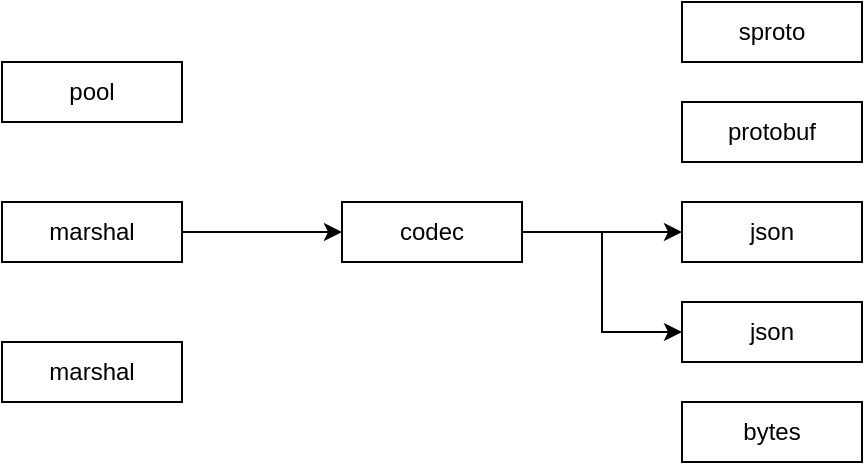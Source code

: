<mxfile version="18.2.1" type="github">
  <diagram id="PEpKxM539Ny3untU5odz" name="Page-1">
    <mxGraphModel dx="1422" dy="762" grid="1" gridSize="10" guides="1" tooltips="1" connect="1" arrows="1" fold="1" page="1" pageScale="1" pageWidth="827" pageHeight="1169" math="0" shadow="0">
      <root>
        <mxCell id="0" />
        <mxCell id="1" parent="0" />
        <mxCell id="N_55csjl1Kdppv9eJYga-1" value="pool" style="rounded=0;whiteSpace=wrap;html=1;" vertex="1" parent="1">
          <mxGeometry x="130" y="110" width="90" height="30" as="geometry" />
        </mxCell>
        <mxCell id="N_55csjl1Kdppv9eJYga-4" value="" style="edgeStyle=orthogonalEdgeStyle;rounded=0;orthogonalLoop=1;jettySize=auto;html=1;" edge="1" parent="1" source="N_55csjl1Kdppv9eJYga-2" target="N_55csjl1Kdppv9eJYga-3">
          <mxGeometry relative="1" as="geometry" />
        </mxCell>
        <mxCell id="N_55csjl1Kdppv9eJYga-2" value="marshal" style="rounded=0;whiteSpace=wrap;html=1;" vertex="1" parent="1">
          <mxGeometry x="130" y="180" width="90" height="30" as="geometry" />
        </mxCell>
        <mxCell id="N_55csjl1Kdppv9eJYga-7" value="" style="edgeStyle=orthogonalEdgeStyle;rounded=0;orthogonalLoop=1;jettySize=auto;html=1;" edge="1" parent="1" source="N_55csjl1Kdppv9eJYga-3" target="N_55csjl1Kdppv9eJYga-6">
          <mxGeometry relative="1" as="geometry" />
        </mxCell>
        <mxCell id="N_55csjl1Kdppv9eJYga-10" style="edgeStyle=orthogonalEdgeStyle;rounded=0;orthogonalLoop=1;jettySize=auto;html=1;exitX=1;exitY=0.5;exitDx=0;exitDy=0;entryX=0;entryY=0.5;entryDx=0;entryDy=0;" edge="1" parent="1" source="N_55csjl1Kdppv9eJYga-3" target="N_55csjl1Kdppv9eJYga-8">
          <mxGeometry relative="1" as="geometry" />
        </mxCell>
        <mxCell id="N_55csjl1Kdppv9eJYga-3" value="codec" style="rounded=0;whiteSpace=wrap;html=1;" vertex="1" parent="1">
          <mxGeometry x="300" y="180" width="90" height="30" as="geometry" />
        </mxCell>
        <mxCell id="N_55csjl1Kdppv9eJYga-5" value="marshal" style="rounded=0;whiteSpace=wrap;html=1;" vertex="1" parent="1">
          <mxGeometry x="130" y="250" width="90" height="30" as="geometry" />
        </mxCell>
        <mxCell id="N_55csjl1Kdppv9eJYga-6" value="json" style="rounded=0;whiteSpace=wrap;html=1;" vertex="1" parent="1">
          <mxGeometry x="470" y="180" width="90" height="30" as="geometry" />
        </mxCell>
        <mxCell id="N_55csjl1Kdppv9eJYga-8" value="json" style="rounded=0;whiteSpace=wrap;html=1;" vertex="1" parent="1">
          <mxGeometry x="470" y="230" width="90" height="30" as="geometry" />
        </mxCell>
        <mxCell id="N_55csjl1Kdppv9eJYga-11" value="bytes" style="rounded=0;whiteSpace=wrap;html=1;" vertex="1" parent="1">
          <mxGeometry x="470" y="280" width="90" height="30" as="geometry" />
        </mxCell>
        <mxCell id="N_55csjl1Kdppv9eJYga-12" value="protobuf" style="rounded=0;whiteSpace=wrap;html=1;" vertex="1" parent="1">
          <mxGeometry x="470" y="130" width="90" height="30" as="geometry" />
        </mxCell>
        <mxCell id="N_55csjl1Kdppv9eJYga-13" value="sproto" style="rounded=0;whiteSpace=wrap;html=1;" vertex="1" parent="1">
          <mxGeometry x="470" y="80" width="90" height="30" as="geometry" />
        </mxCell>
      </root>
    </mxGraphModel>
  </diagram>
</mxfile>
